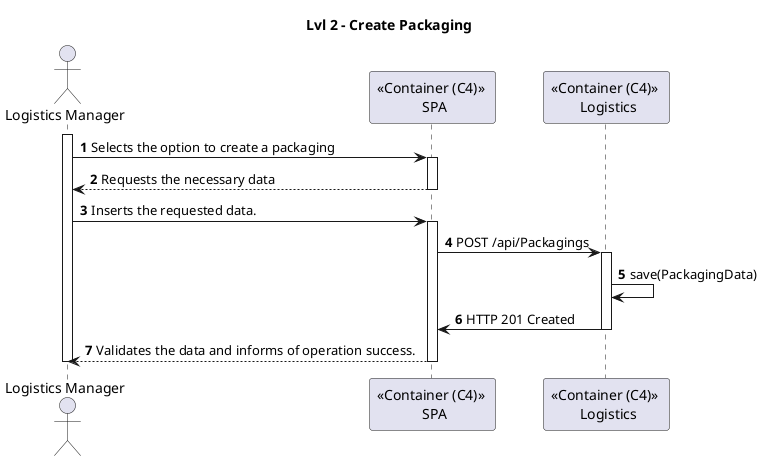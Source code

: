 @startuml US

title Lvl 2 - Create Packaging

autonumber

actor "Logistics Manager" as LM
participant "<< Container (C4) >> \n SPA" as S
participant "<< Container (C4) >> \n Logistics" as LG


activate LM
LM -> S : Selects the option to create a packaging
activate S
S --> LM : Requests the necessary data
deactivate S

LM -> S : Inserts the requested data.
activate S

S -> LG : POST /api/Packagings
activate LG

LG -> LG : save(PackagingData)

LG -> S : HTTP 201 Created
deactivate LG

S --> LM : Validates the data and informs of operation success.

deactivate S

deactivate LM

@enduml
